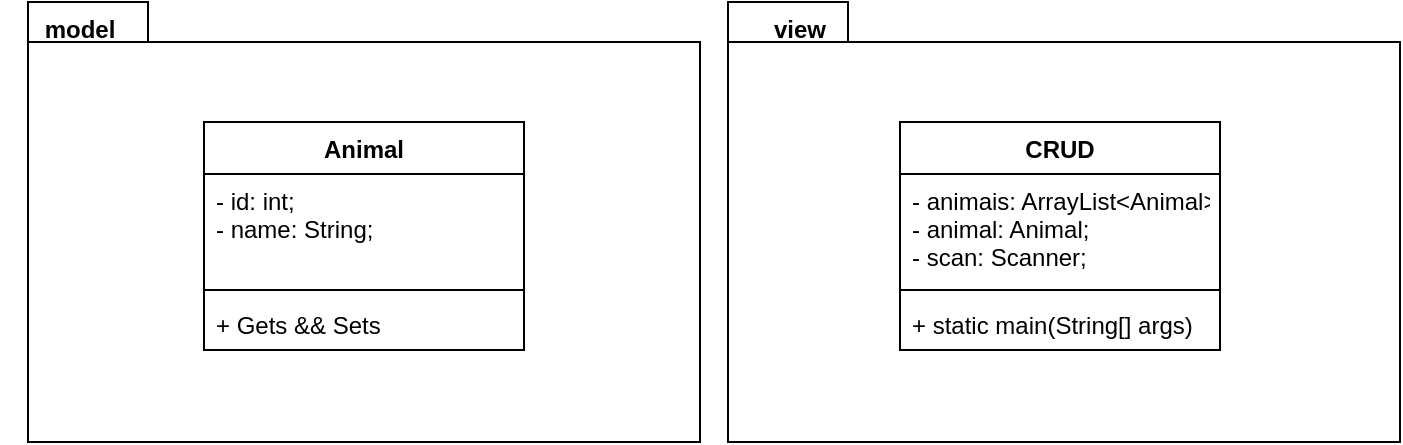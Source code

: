 <mxfile version="14.5.3" type="device"><diagram id="Z_gjG7Ub1dlPVFhrc5Mq" name="Page-1"><mxGraphModel dx="782" dy="393" grid="1" gridSize="10" guides="1" tooltips="1" connect="1" arrows="1" fold="1" page="1" pageScale="1" pageWidth="827" pageHeight="1169" math="0" shadow="0"><root><mxCell id="0"/><mxCell id="1" parent="0"/><mxCell id="dE8ghl4ye02339N79Q77-9" value="" style="shape=folder;fontStyle=1;spacingTop=10;tabWidth=60;tabHeight=20;tabPosition=left;html=1;" vertex="1" parent="1"><mxGeometry x="64" y="50" width="336" height="220" as="geometry"/></mxCell><mxCell id="dE8ghl4ye02339N79Q77-1" value="Animal" style="swimlane;fontStyle=1;align=center;verticalAlign=top;childLayout=stackLayout;horizontal=1;startSize=26;horizontalStack=0;resizeParent=1;resizeParentMax=0;resizeLast=0;collapsible=1;marginBottom=0;" vertex="1" parent="1"><mxGeometry x="152" y="110" width="160" height="114" as="geometry"/></mxCell><mxCell id="dE8ghl4ye02339N79Q77-2" value="- id: int;&#10;- name: String;" style="text;strokeColor=none;fillColor=none;align=left;verticalAlign=top;spacingLeft=4;spacingRight=4;overflow=hidden;rotatable=0;points=[[0,0.5],[1,0.5]];portConstraint=eastwest;" vertex="1" parent="dE8ghl4ye02339N79Q77-1"><mxGeometry y="26" width="160" height="54" as="geometry"/></mxCell><mxCell id="dE8ghl4ye02339N79Q77-3" value="" style="line;strokeWidth=1;fillColor=none;align=left;verticalAlign=middle;spacingTop=-1;spacingLeft=3;spacingRight=3;rotatable=0;labelPosition=right;points=[];portConstraint=eastwest;" vertex="1" parent="dE8ghl4ye02339N79Q77-1"><mxGeometry y="80" width="160" height="8" as="geometry"/></mxCell><mxCell id="dE8ghl4ye02339N79Q77-4" value="+ Gets &amp;&amp; Sets" style="text;strokeColor=none;fillColor=none;align=left;verticalAlign=top;spacingLeft=4;spacingRight=4;overflow=hidden;rotatable=0;points=[[0,0.5],[1,0.5]];portConstraint=eastwest;" vertex="1" parent="dE8ghl4ye02339N79Q77-1"><mxGeometry y="88" width="160" height="26" as="geometry"/></mxCell><mxCell id="dE8ghl4ye02339N79Q77-10" value="model" style="text;align=center;fontStyle=1;verticalAlign=middle;spacingLeft=3;spacingRight=3;strokeColor=none;rotatable=0;points=[[0,0.5],[1,0.5]];portConstraint=eastwest;" vertex="1" parent="1"><mxGeometry x="50" y="50" width="80" height="26" as="geometry"/></mxCell><mxCell id="dE8ghl4ye02339N79Q77-11" value="" style="shape=folder;fontStyle=1;spacingTop=10;tabWidth=60;tabHeight=20;tabPosition=left;html=1;" vertex="1" parent="1"><mxGeometry x="414" y="50" width="336" height="220" as="geometry"/></mxCell><mxCell id="dE8ghl4ye02339N79Q77-12" value="view" style="text;align=center;fontStyle=1;verticalAlign=middle;spacingLeft=3;spacingRight=3;strokeColor=none;rotatable=0;points=[[0,0.5],[1,0.5]];portConstraint=eastwest;" vertex="1" parent="1"><mxGeometry x="410" y="50" width="80" height="26" as="geometry"/></mxCell><mxCell id="dE8ghl4ye02339N79Q77-13" value="CRUD" style="swimlane;fontStyle=1;align=center;verticalAlign=top;childLayout=stackLayout;horizontal=1;startSize=26;horizontalStack=0;resizeParent=1;resizeParentMax=0;resizeLast=0;collapsible=1;marginBottom=0;" vertex="1" parent="1"><mxGeometry x="500" y="110" width="160" height="114" as="geometry"/></mxCell><mxCell id="dE8ghl4ye02339N79Q77-14" value="- animais: ArrayList&lt;Animal&gt;;&#10;- animal: Animal;&#10;- scan: Scanner;" style="text;strokeColor=none;fillColor=none;align=left;verticalAlign=top;spacingLeft=4;spacingRight=4;overflow=hidden;rotatable=0;points=[[0,0.5],[1,0.5]];portConstraint=eastwest;" vertex="1" parent="dE8ghl4ye02339N79Q77-13"><mxGeometry y="26" width="160" height="54" as="geometry"/></mxCell><mxCell id="dE8ghl4ye02339N79Q77-15" value="" style="line;strokeWidth=1;fillColor=none;align=left;verticalAlign=middle;spacingTop=-1;spacingLeft=3;spacingRight=3;rotatable=0;labelPosition=right;points=[];portConstraint=eastwest;" vertex="1" parent="dE8ghl4ye02339N79Q77-13"><mxGeometry y="80" width="160" height="8" as="geometry"/></mxCell><mxCell id="dE8ghl4ye02339N79Q77-16" value="+ static main(String[] args)" style="text;strokeColor=none;fillColor=none;align=left;verticalAlign=top;spacingLeft=4;spacingRight=4;overflow=hidden;rotatable=0;points=[[0,0.5],[1,0.5]];portConstraint=eastwest;" vertex="1" parent="dE8ghl4ye02339N79Q77-13"><mxGeometry y="88" width="160" height="26" as="geometry"/></mxCell></root></mxGraphModel></diagram></mxfile>